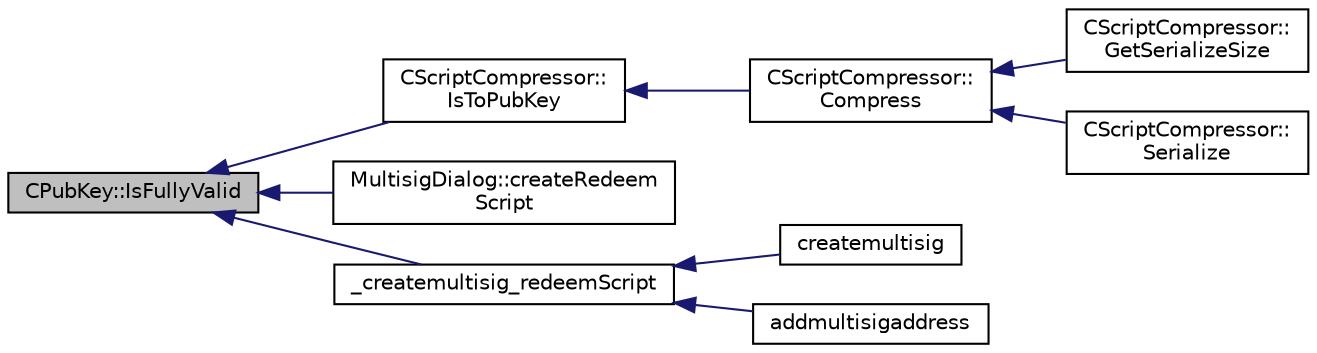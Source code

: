 digraph "CPubKey::IsFullyValid"
{
  edge [fontname="Helvetica",fontsize="10",labelfontname="Helvetica",labelfontsize="10"];
  node [fontname="Helvetica",fontsize="10",shape=record];
  rankdir="LR";
  Node956 [label="CPubKey::IsFullyValid",height=0.2,width=0.4,color="black", fillcolor="grey75", style="filled", fontcolor="black"];
  Node956 -> Node957 [dir="back",color="midnightblue",fontsize="10",style="solid",fontname="Helvetica"];
  Node957 [label="CScriptCompressor::\lIsToPubKey",height=0.2,width=0.4,color="black", fillcolor="white", style="filled",URL="$class_c_script_compressor.html#a19a67455a106e2e0528bc97cb60d2391"];
  Node957 -> Node958 [dir="back",color="midnightblue",fontsize="10",style="solid",fontname="Helvetica"];
  Node958 [label="CScriptCompressor::\lCompress",height=0.2,width=0.4,color="black", fillcolor="white", style="filled",URL="$class_c_script_compressor.html#a563ba251e7720841b4d5fc30ebd736e6"];
  Node958 -> Node959 [dir="back",color="midnightblue",fontsize="10",style="solid",fontname="Helvetica"];
  Node959 [label="CScriptCompressor::\lGetSerializeSize",height=0.2,width=0.4,color="black", fillcolor="white", style="filled",URL="$class_c_script_compressor.html#afd6f2bea6c0ba2d34f770997e96bc23d"];
  Node958 -> Node960 [dir="back",color="midnightblue",fontsize="10",style="solid",fontname="Helvetica"];
  Node960 [label="CScriptCompressor::\lSerialize",height=0.2,width=0.4,color="black", fillcolor="white", style="filled",URL="$class_c_script_compressor.html#a5702b644df500ddd11c56d0490e8be44"];
  Node956 -> Node961 [dir="back",color="midnightblue",fontsize="10",style="solid",fontname="Helvetica"];
  Node961 [label="MultisigDialog::createRedeem\lScript",height=0.2,width=0.4,color="black", fillcolor="white", style="filled",URL="$class_multisig_dialog.html#a855bc7e7c77ab68f0cb5f9f62f4abf90"];
  Node956 -> Node962 [dir="back",color="midnightblue",fontsize="10",style="solid",fontname="Helvetica"];
  Node962 [label="_createmultisig_redeemScript",height=0.2,width=0.4,color="black", fillcolor="white", style="filled",URL="$rpcwallet_8cpp.html#aa9b91e060b2d18fffb3b57a679441e68",tooltip="Used by addmultisigaddress / createmultisig: "];
  Node962 -> Node963 [dir="back",color="midnightblue",fontsize="10",style="solid",fontname="Helvetica"];
  Node963 [label="createmultisig",height=0.2,width=0.4,color="black", fillcolor="white", style="filled",URL="$rpcmisc_8cpp.html#a10f145bcadd06025abb3b065e2fa7a84"];
  Node962 -> Node964 [dir="back",color="midnightblue",fontsize="10",style="solid",fontname="Helvetica"];
  Node964 [label="addmultisigaddress",height=0.2,width=0.4,color="black", fillcolor="white", style="filled",URL="$rpcwallet_8cpp.html#a01e8a83cbd4209f10c71719383d7ca2d"];
}
